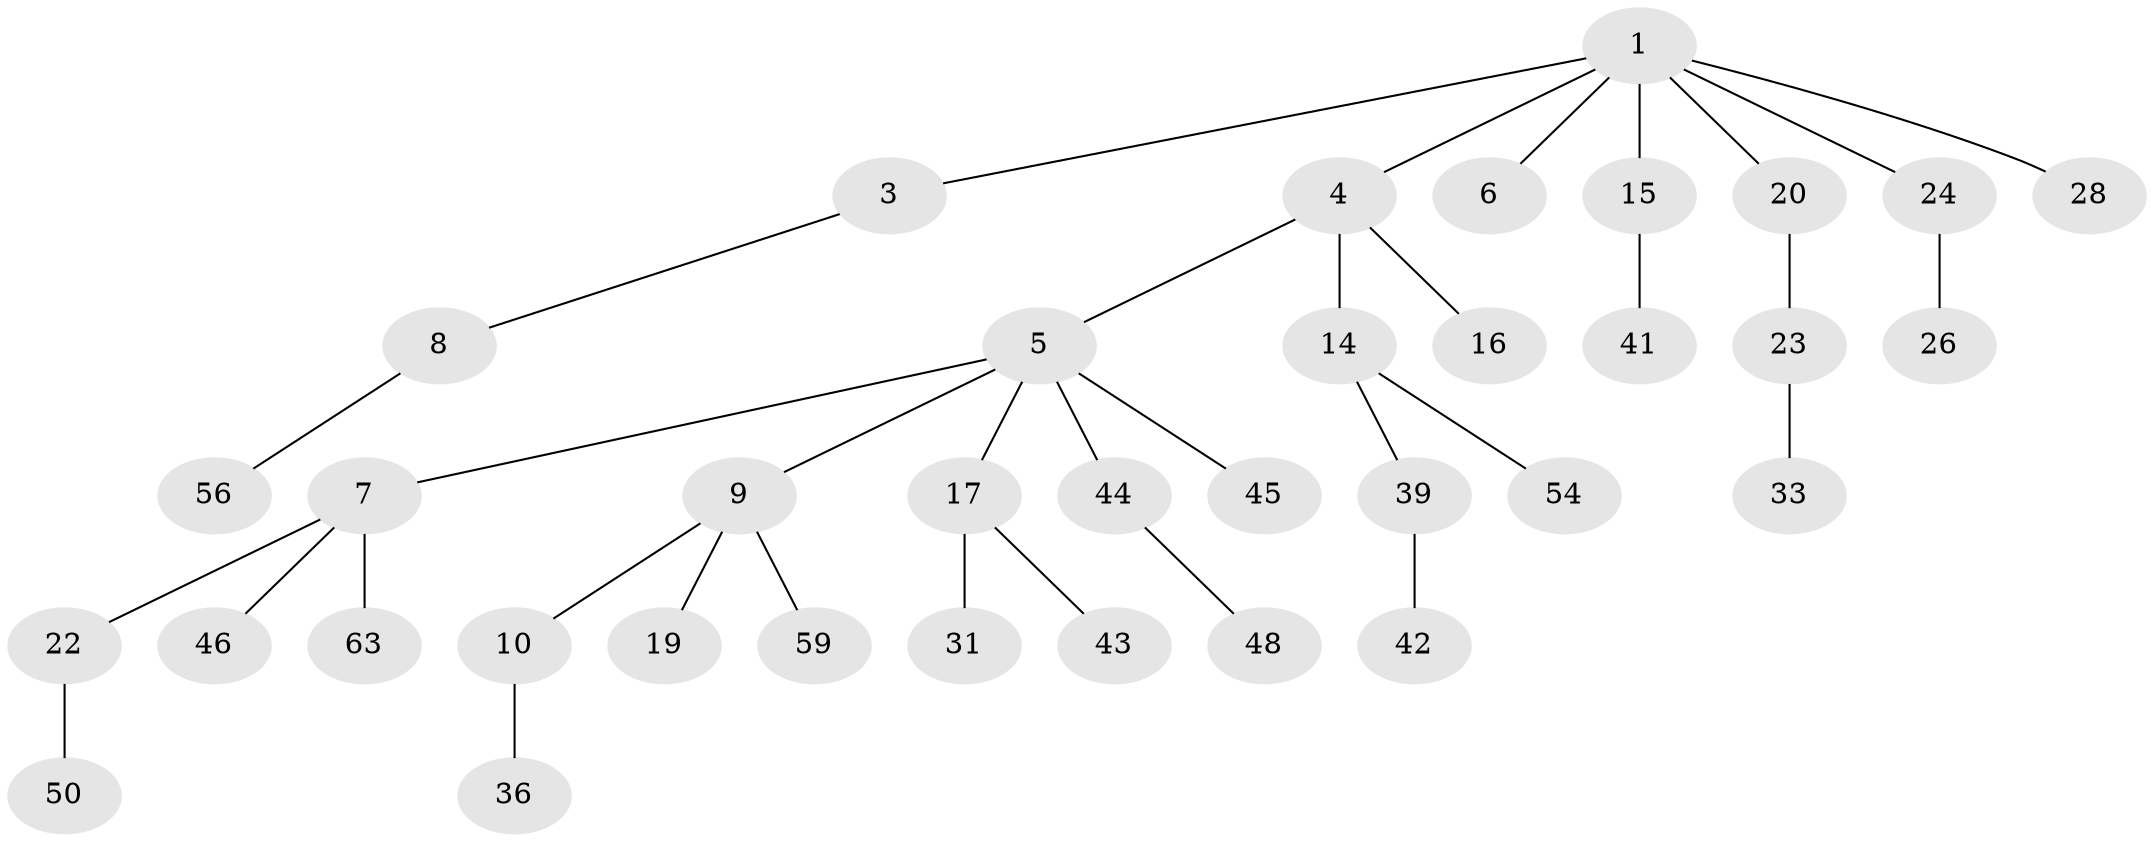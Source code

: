 // original degree distribution, {5: 0.027777777777777776, 4: 0.09722222222222222, 2: 0.2361111111111111, 3: 0.16666666666666666, 1: 0.4722222222222222}
// Generated by graph-tools (version 1.1) at 2025/15/03/09/25 04:15:42]
// undirected, 36 vertices, 35 edges
graph export_dot {
graph [start="1"]
  node [color=gray90,style=filled];
  1 [super="+2"];
  3;
  4;
  5 [super="+40"];
  6 [super="+13+11"];
  7 [super="+18+35+21"];
  8;
  9;
  10 [super="+25+62"];
  14;
  15 [super="+27+29+37"];
  16;
  17 [super="+58"];
  19;
  20 [super="+53"];
  22 [super="+52"];
  23;
  24;
  26 [super="+47"];
  28;
  31 [super="+57"];
  33;
  36;
  39;
  41;
  42;
  43 [super="+65"];
  44;
  45 [super="+64+61+60"];
  46;
  48 [super="+49"];
  50;
  54;
  56 [super="+69"];
  59;
  63;
  1 -- 4;
  1 -- 6;
  1 -- 15;
  1 -- 20;
  1 -- 24;
  1 -- 3;
  1 -- 28;
  3 -- 8;
  4 -- 5;
  4 -- 14;
  4 -- 16;
  5 -- 7;
  5 -- 9;
  5 -- 17;
  5 -- 45;
  5 -- 44;
  7 -- 63;
  7 -- 22;
  7 -- 46;
  8 -- 56;
  9 -- 10;
  9 -- 19;
  9 -- 59;
  10 -- 36;
  14 -- 39;
  14 -- 54;
  15 -- 41;
  17 -- 31;
  17 -- 43;
  20 -- 23;
  22 -- 50;
  23 -- 33;
  24 -- 26;
  39 -- 42;
  44 -- 48;
}
